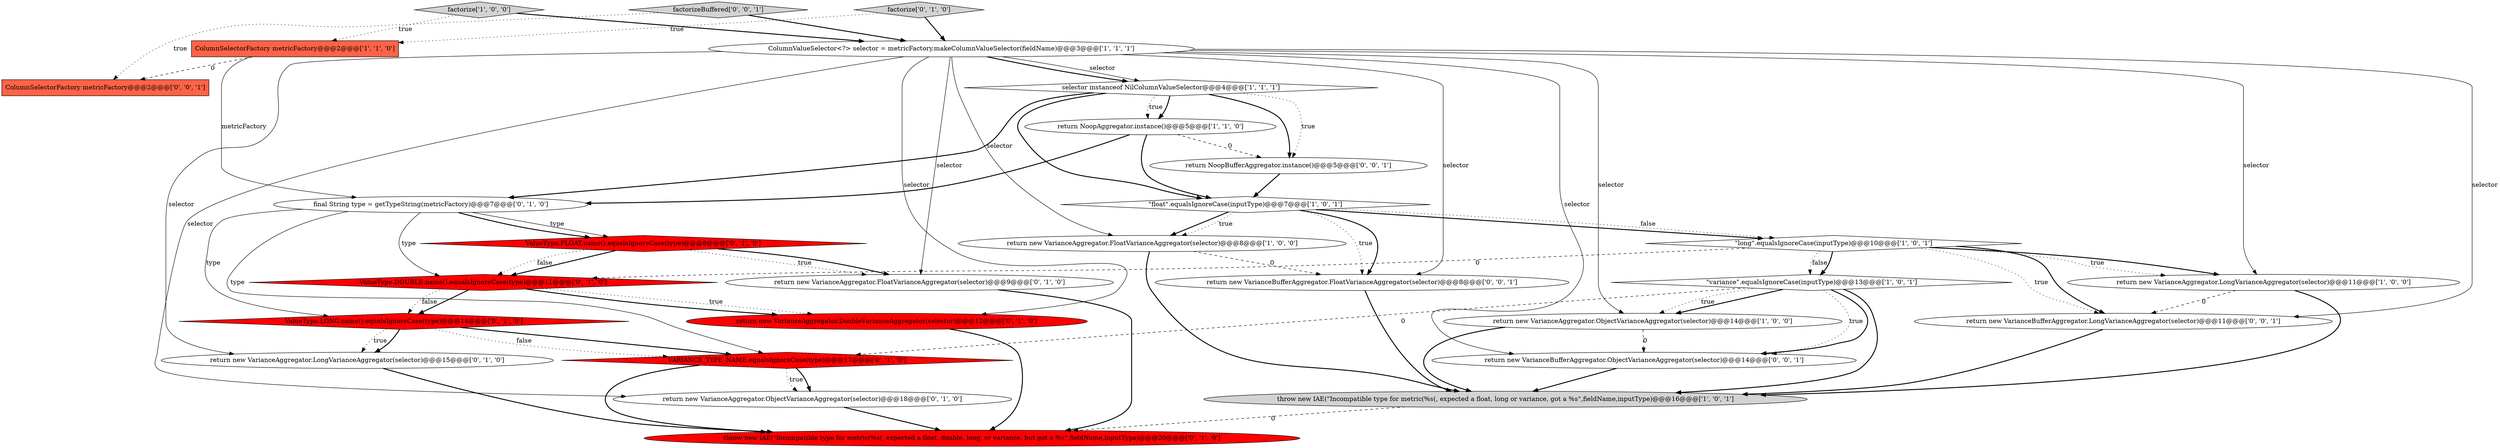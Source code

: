 digraph {
27 [style = filled, label = "return NoopBufferAggregator.instance()@@@5@@@['0', '0', '1']", fillcolor = white, shape = ellipse image = "AAA0AAABBB3BBB"];
23 [style = filled, label = "factorizeBuffered['0', '0', '1']", fillcolor = lightgray, shape = diamond image = "AAA0AAABBB3BBB"];
28 [style = filled, label = "ColumnSelectorFactory metricFactory@@@2@@@['0', '0', '1']", fillcolor = tomato, shape = box image = "AAA0AAABBB3BBB"];
22 [style = filled, label = "return new VarianceAggregator.ObjectVarianceAggregator(selector)@@@18@@@['0', '1', '0']", fillcolor = white, shape = ellipse image = "AAA0AAABBB2BBB"];
12 [style = filled, label = "return new VarianceAggregator.FloatVarianceAggregator(selector)@@@9@@@['0', '1', '0']", fillcolor = white, shape = ellipse image = "AAA0AAABBB2BBB"];
5 [style = filled, label = "\"variance\".equalsIgnoreCase(inputType)@@@13@@@['1', '0', '1']", fillcolor = white, shape = diamond image = "AAA0AAABBB1BBB"];
6 [style = filled, label = "throw new IAE(\"Incompatible type for metric(%s(, expected a float, long or variance, got a %s\",fieldName,inputType)@@@16@@@['1', '0', '1']", fillcolor = lightgray, shape = ellipse image = "AAA0AAABBB1BBB"];
16 [style = filled, label = "throw new IAE(\"Incompatible type for metric(%s(, expected a float, double, long, or variance, but got a %s\",fieldName,inputType)@@@20@@@['0', '1', '0']", fillcolor = red, shape = ellipse image = "AAA1AAABBB2BBB"];
7 [style = filled, label = "ColumnSelectorFactory metricFactory@@@2@@@['1', '1', '0']", fillcolor = tomato, shape = box image = "AAA0AAABBB1BBB"];
11 [style = filled, label = "selector instanceof NilColumnValueSelector@@@4@@@['1', '1', '1']", fillcolor = white, shape = diamond image = "AAA0AAABBB1BBB"];
19 [style = filled, label = "factorize['0', '1', '0']", fillcolor = lightgray, shape = diamond image = "AAA0AAABBB2BBB"];
21 [style = filled, label = "VARIANCE_TYPE_NAME.equalsIgnoreCase(type)@@@17@@@['0', '1', '0']", fillcolor = red, shape = diamond image = "AAA1AAABBB2BBB"];
10 [style = filled, label = "return new VarianceAggregator.ObjectVarianceAggregator(selector)@@@14@@@['1', '0', '0']", fillcolor = white, shape = ellipse image = "AAA0AAABBB1BBB"];
18 [style = filled, label = "final String type = getTypeString(metricFactory)@@@7@@@['0', '1', '0']", fillcolor = white, shape = ellipse image = "AAA0AAABBB2BBB"];
24 [style = filled, label = "return new VarianceBufferAggregator.ObjectVarianceAggregator(selector)@@@14@@@['0', '0', '1']", fillcolor = white, shape = ellipse image = "AAA0AAABBB3BBB"];
8 [style = filled, label = "return NoopAggregator.instance()@@@5@@@['1', '1', '0']", fillcolor = white, shape = ellipse image = "AAA0AAABBB1BBB"];
26 [style = filled, label = "return new VarianceBufferAggregator.LongVarianceAggregator(selector)@@@11@@@['0', '0', '1']", fillcolor = white, shape = ellipse image = "AAA0AAABBB3BBB"];
25 [style = filled, label = "return new VarianceBufferAggregator.FloatVarianceAggregator(selector)@@@8@@@['0', '0', '1']", fillcolor = white, shape = ellipse image = "AAA0AAABBB3BBB"];
2 [style = filled, label = "factorize['1', '0', '0']", fillcolor = lightgray, shape = diamond image = "AAA0AAABBB1BBB"];
14 [style = filled, label = "ValueType.FLOAT.name().equalsIgnoreCase(type)@@@8@@@['0', '1', '0']", fillcolor = red, shape = diamond image = "AAA1AAABBB2BBB"];
0 [style = filled, label = "ColumnValueSelector<?> selector = metricFactory.makeColumnValueSelector(fieldName)@@@3@@@['1', '1', '1']", fillcolor = white, shape = ellipse image = "AAA0AAABBB1BBB"];
3 [style = filled, label = "return new VarianceAggregator.FloatVarianceAggregator(selector)@@@8@@@['1', '0', '0']", fillcolor = white, shape = ellipse image = "AAA0AAABBB1BBB"];
4 [style = filled, label = "\"long\".equalsIgnoreCase(inputType)@@@10@@@['1', '0', '1']", fillcolor = white, shape = diamond image = "AAA0AAABBB1BBB"];
9 [style = filled, label = "return new VarianceAggregator.LongVarianceAggregator(selector)@@@11@@@['1', '0', '0']", fillcolor = white, shape = ellipse image = "AAA0AAABBB1BBB"];
13 [style = filled, label = "ValueType.LONG.name().equalsIgnoreCase(type)@@@14@@@['0', '1', '0']", fillcolor = red, shape = diamond image = "AAA1AAABBB2BBB"];
17 [style = filled, label = "return new VarianceAggregator.DoubleVarianceAggregator(selector)@@@12@@@['0', '1', '0']", fillcolor = red, shape = ellipse image = "AAA1AAABBB2BBB"];
20 [style = filled, label = "return new VarianceAggregator.LongVarianceAggregator(selector)@@@15@@@['0', '1', '0']", fillcolor = white, shape = ellipse image = "AAA0AAABBB2BBB"];
15 [style = filled, label = "ValueType.DOUBLE.name().equalsIgnoreCase(type)@@@11@@@['0', '1', '0']", fillcolor = red, shape = diamond image = "AAA1AAABBB2BBB"];
1 [style = filled, label = "\"float\".equalsIgnoreCase(inputType)@@@7@@@['1', '0', '1']", fillcolor = white, shape = diamond image = "AAA0AAABBB1BBB"];
4->9 [style = bold, label=""];
5->10 [style = bold, label=""];
1->4 [style = bold, label=""];
0->3 [style = solid, label="selector"];
15->13 [style = bold, label=""];
27->1 [style = bold, label=""];
1->25 [style = dotted, label="true"];
14->12 [style = dotted, label="true"];
0->24 [style = solid, label="selector"];
0->25 [style = solid, label="selector"];
11->1 [style = bold, label=""];
22->16 [style = bold, label=""];
8->18 [style = bold, label=""];
5->10 [style = dotted, label="true"];
18->14 [style = solid, label="type"];
23->28 [style = dotted, label="true"];
13->20 [style = dotted, label="true"];
4->5 [style = dotted, label="false"];
1->3 [style = bold, label=""];
4->26 [style = bold, label=""];
0->11 [style = bold, label=""];
3->6 [style = bold, label=""];
21->22 [style = dotted, label="true"];
12->16 [style = bold, label=""];
19->7 [style = dotted, label="true"];
25->6 [style = bold, label=""];
26->6 [style = bold, label=""];
23->0 [style = bold, label=""];
18->13 [style = solid, label="type"];
10->6 [style = bold, label=""];
11->18 [style = bold, label=""];
7->18 [style = solid, label="metricFactory"];
0->20 [style = solid, label="selector"];
9->6 [style = bold, label=""];
19->0 [style = bold, label=""];
1->3 [style = dotted, label="true"];
15->17 [style = dotted, label="true"];
8->1 [style = bold, label=""];
0->26 [style = solid, label="selector"];
5->24 [style = dotted, label="true"];
15->17 [style = bold, label=""];
2->0 [style = bold, label=""];
6->16 [style = dashed, label="0"];
11->27 [style = dotted, label="true"];
20->16 [style = bold, label=""];
5->6 [style = bold, label=""];
1->4 [style = dotted, label="false"];
7->28 [style = dashed, label="0"];
21->22 [style = bold, label=""];
18->15 [style = solid, label="type"];
5->24 [style = bold, label=""];
2->7 [style = dotted, label="true"];
14->12 [style = bold, label=""];
4->15 [style = dashed, label="0"];
0->12 [style = solid, label="selector"];
9->26 [style = dashed, label="0"];
0->11 [style = solid, label="selector"];
21->16 [style = bold, label=""];
5->21 [style = dashed, label="0"];
18->21 [style = solid, label="type"];
11->8 [style = bold, label=""];
8->27 [style = dashed, label="0"];
0->17 [style = solid, label="selector"];
14->15 [style = bold, label=""];
11->8 [style = dotted, label="true"];
15->13 [style = dotted, label="false"];
13->21 [style = dotted, label="false"];
0->22 [style = solid, label="selector"];
0->10 [style = solid, label="selector"];
4->9 [style = dotted, label="true"];
13->21 [style = bold, label=""];
24->6 [style = bold, label=""];
4->5 [style = bold, label=""];
18->14 [style = bold, label=""];
1->25 [style = bold, label=""];
0->9 [style = solid, label="selector"];
10->24 [style = dashed, label="0"];
17->16 [style = bold, label=""];
14->15 [style = dotted, label="false"];
4->26 [style = dotted, label="true"];
11->27 [style = bold, label=""];
13->20 [style = bold, label=""];
3->25 [style = dashed, label="0"];
}
